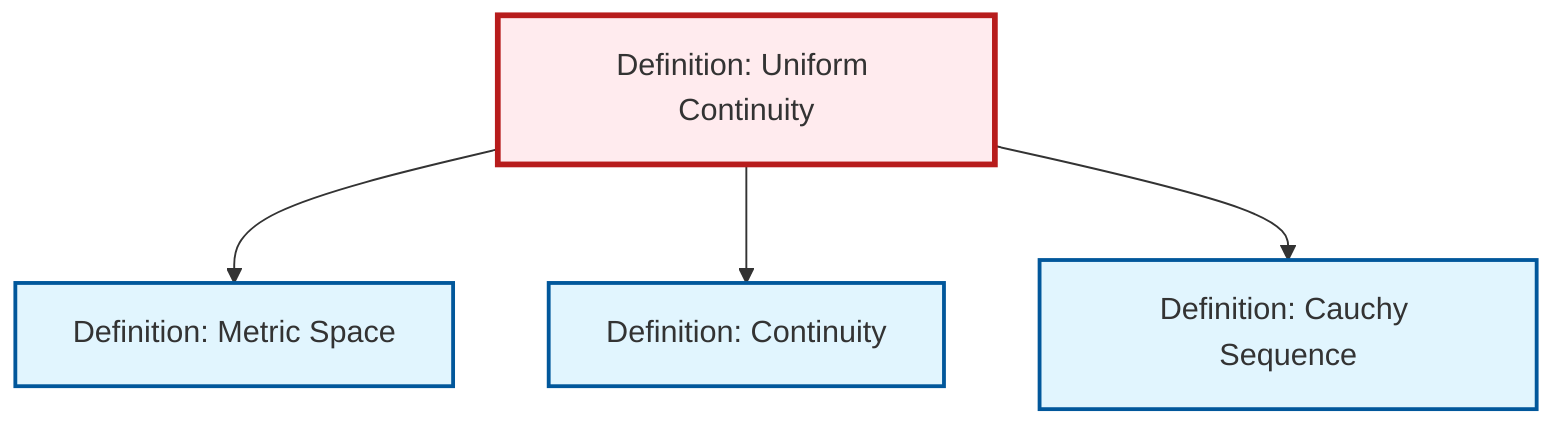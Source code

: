 graph TD
    classDef definition fill:#e1f5fe,stroke:#01579b,stroke-width:2px
    classDef theorem fill:#f3e5f5,stroke:#4a148c,stroke-width:2px
    classDef axiom fill:#fff3e0,stroke:#e65100,stroke-width:2px
    classDef example fill:#e8f5e9,stroke:#1b5e20,stroke-width:2px
    classDef current fill:#ffebee,stroke:#b71c1c,stroke-width:3px
    def-continuity["Definition: Continuity"]:::definition
    def-cauchy-sequence["Definition: Cauchy Sequence"]:::definition
    def-metric-space["Definition: Metric Space"]:::definition
    def-uniform-continuity["Definition: Uniform Continuity"]:::definition
    def-uniform-continuity --> def-metric-space
    def-uniform-continuity --> def-continuity
    def-uniform-continuity --> def-cauchy-sequence
    class def-uniform-continuity current